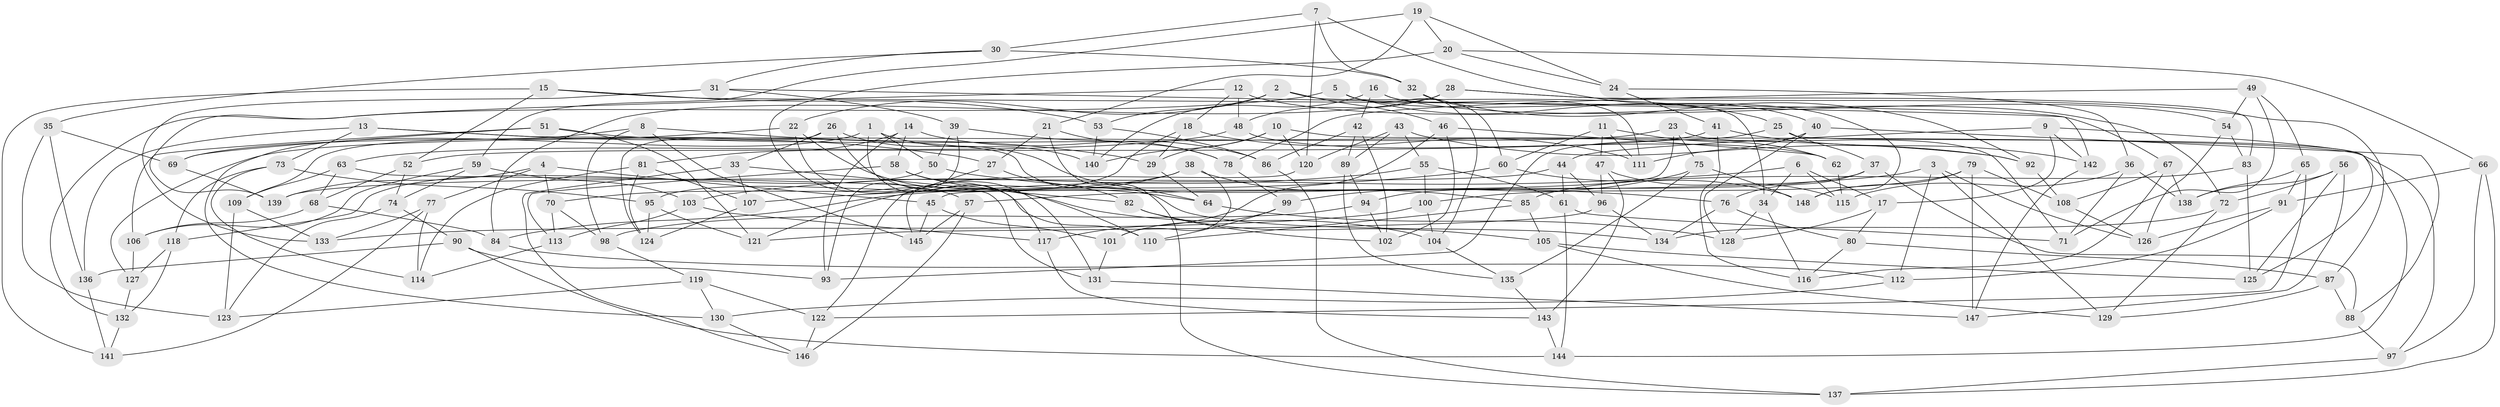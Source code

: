 // Generated by graph-tools (version 1.1) at 2025/26/03/09/25 03:26:57]
// undirected, 148 vertices, 296 edges
graph export_dot {
graph [start="1"]
  node [color=gray90,style=filled];
  1;
  2;
  3;
  4;
  5;
  6;
  7;
  8;
  9;
  10;
  11;
  12;
  13;
  14;
  15;
  16;
  17;
  18;
  19;
  20;
  21;
  22;
  23;
  24;
  25;
  26;
  27;
  28;
  29;
  30;
  31;
  32;
  33;
  34;
  35;
  36;
  37;
  38;
  39;
  40;
  41;
  42;
  43;
  44;
  45;
  46;
  47;
  48;
  49;
  50;
  51;
  52;
  53;
  54;
  55;
  56;
  57;
  58;
  59;
  60;
  61;
  62;
  63;
  64;
  65;
  66;
  67;
  68;
  69;
  70;
  71;
  72;
  73;
  74;
  75;
  76;
  77;
  78;
  79;
  80;
  81;
  82;
  83;
  84;
  85;
  86;
  87;
  88;
  89;
  90;
  91;
  92;
  93;
  94;
  95;
  96;
  97;
  98;
  99;
  100;
  101;
  102;
  103;
  104;
  105;
  106;
  107;
  108;
  109;
  110;
  111;
  112;
  113;
  114;
  115;
  116;
  117;
  118;
  119;
  120;
  121;
  122;
  123;
  124;
  125;
  126;
  127;
  128;
  129;
  130;
  131;
  132;
  133;
  134;
  135;
  136;
  137;
  138;
  139;
  140;
  141;
  142;
  143;
  144;
  145;
  146;
  147;
  148;
  1 -- 140;
  1 -- 130;
  1 -- 50;
  1 -- 117;
  2 -- 22;
  2 -- 53;
  2 -- 34;
  2 -- 46;
  3 -- 112;
  3 -- 129;
  3 -- 57;
  3 -- 126;
  4 -- 139;
  4 -- 77;
  4 -- 70;
  4 -- 45;
  5 -- 104;
  5 -- 132;
  5 -- 148;
  5 -- 25;
  6 -- 115;
  6 -- 34;
  6 -- 84;
  6 -- 17;
  7 -- 32;
  7 -- 40;
  7 -- 30;
  7 -- 120;
  8 -- 109;
  8 -- 98;
  8 -- 29;
  8 -- 145;
  9 -- 17;
  9 -- 44;
  9 -- 125;
  9 -- 142;
  10 -- 29;
  10 -- 120;
  10 -- 97;
  10 -- 140;
  11 -- 60;
  11 -- 62;
  11 -- 47;
  11 -- 111;
  12 -- 72;
  12 -- 18;
  12 -- 48;
  12 -- 139;
  13 -- 27;
  13 -- 136;
  13 -- 134;
  13 -- 73;
  14 -- 58;
  14 -- 93;
  14 -- 81;
  14 -- 86;
  15 -- 53;
  15 -- 141;
  15 -- 67;
  15 -- 52;
  16 -- 140;
  16 -- 111;
  16 -- 42;
  16 -- 54;
  17 -- 128;
  17 -- 80;
  18 -- 95;
  18 -- 29;
  18 -- 111;
  19 -- 59;
  19 -- 24;
  19 -- 20;
  19 -- 21;
  20 -- 24;
  20 -- 66;
  20 -- 57;
  21 -- 137;
  21 -- 27;
  21 -- 78;
  22 -- 110;
  22 -- 104;
  22 -- 69;
  23 -- 75;
  23 -- 71;
  23 -- 127;
  23 -- 45;
  24 -- 36;
  24 -- 41;
  25 -- 144;
  25 -- 37;
  25 -- 93;
  26 -- 110;
  26 -- 64;
  26 -- 124;
  26 -- 33;
  27 -- 82;
  27 -- 122;
  28 -- 83;
  28 -- 87;
  28 -- 84;
  28 -- 48;
  29 -- 64;
  30 -- 35;
  30 -- 31;
  30 -- 32;
  31 -- 133;
  31 -- 142;
  31 -- 39;
  32 -- 92;
  32 -- 60;
  33 -- 107;
  33 -- 82;
  33 -- 146;
  34 -- 128;
  34 -- 116;
  35 -- 69;
  35 -- 123;
  35 -- 136;
  36 -- 138;
  36 -- 71;
  36 -- 115;
  37 -- 94;
  37 -- 76;
  37 -- 88;
  38 -- 121;
  38 -- 70;
  38 -- 85;
  38 -- 101;
  39 -- 78;
  39 -- 50;
  39 -- 93;
  40 -- 88;
  40 -- 128;
  40 -- 111;
  41 -- 116;
  41 -- 52;
  41 -- 142;
  42 -- 102;
  42 -- 89;
  42 -- 86;
  43 -- 89;
  43 -- 120;
  43 -- 92;
  43 -- 55;
  44 -- 61;
  44 -- 139;
  44 -- 96;
  45 -- 101;
  45 -- 145;
  46 -- 102;
  46 -- 117;
  46 -- 62;
  47 -- 96;
  47 -- 115;
  47 -- 143;
  48 -- 63;
  48 -- 62;
  49 -- 65;
  49 -- 78;
  49 -- 71;
  49 -- 54;
  50 -- 118;
  50 -- 76;
  51 -- 121;
  51 -- 92;
  51 -- 69;
  51 -- 106;
  52 -- 68;
  52 -- 74;
  53 -- 140;
  53 -- 86;
  54 -- 83;
  54 -- 126;
  55 -- 61;
  55 -- 103;
  55 -- 100;
  56 -- 138;
  56 -- 147;
  56 -- 125;
  56 -- 72;
  57 -- 146;
  57 -- 145;
  58 -- 131;
  58 -- 113;
  58 -- 64;
  59 -- 106;
  59 -- 74;
  59 -- 103;
  60 -- 107;
  60 -- 148;
  61 -- 144;
  61 -- 71;
  62 -- 115;
  63 -- 68;
  63 -- 131;
  63 -- 109;
  64 -- 128;
  65 -- 138;
  65 -- 91;
  65 -- 122;
  66 -- 91;
  66 -- 137;
  66 -- 97;
  67 -- 108;
  67 -- 138;
  67 -- 116;
  68 -- 84;
  68 -- 106;
  69 -- 139;
  70 -- 113;
  70 -- 98;
  72 -- 134;
  72 -- 129;
  73 -- 118;
  73 -- 114;
  73 -- 95;
  74 -- 123;
  74 -- 90;
  75 -- 135;
  75 -- 99;
  75 -- 148;
  76 -- 80;
  76 -- 134;
  77 -- 133;
  77 -- 114;
  77 -- 141;
  78 -- 99;
  79 -- 147;
  79 -- 100;
  79 -- 108;
  79 -- 148;
  80 -- 116;
  80 -- 87;
  81 -- 107;
  81 -- 124;
  81 -- 114;
  82 -- 102;
  82 -- 105;
  83 -- 85;
  83 -- 125;
  84 -- 112;
  85 -- 105;
  85 -- 110;
  86 -- 137;
  87 -- 88;
  87 -- 129;
  88 -- 97;
  89 -- 94;
  89 -- 135;
  90 -- 93;
  90 -- 136;
  90 -- 144;
  91 -- 126;
  91 -- 112;
  92 -- 108;
  94 -- 102;
  94 -- 98;
  95 -- 124;
  95 -- 121;
  96 -- 121;
  96 -- 134;
  97 -- 137;
  98 -- 119;
  99 -- 110;
  99 -- 101;
  100 -- 104;
  100 -- 133;
  101 -- 131;
  103 -- 117;
  103 -- 113;
  104 -- 135;
  105 -- 125;
  105 -- 129;
  106 -- 127;
  107 -- 124;
  108 -- 126;
  109 -- 123;
  109 -- 133;
  112 -- 130;
  113 -- 114;
  117 -- 143;
  118 -- 127;
  118 -- 132;
  119 -- 122;
  119 -- 123;
  119 -- 130;
  120 -- 145;
  122 -- 146;
  127 -- 132;
  130 -- 146;
  131 -- 147;
  132 -- 141;
  135 -- 143;
  136 -- 141;
  142 -- 147;
  143 -- 144;
}
